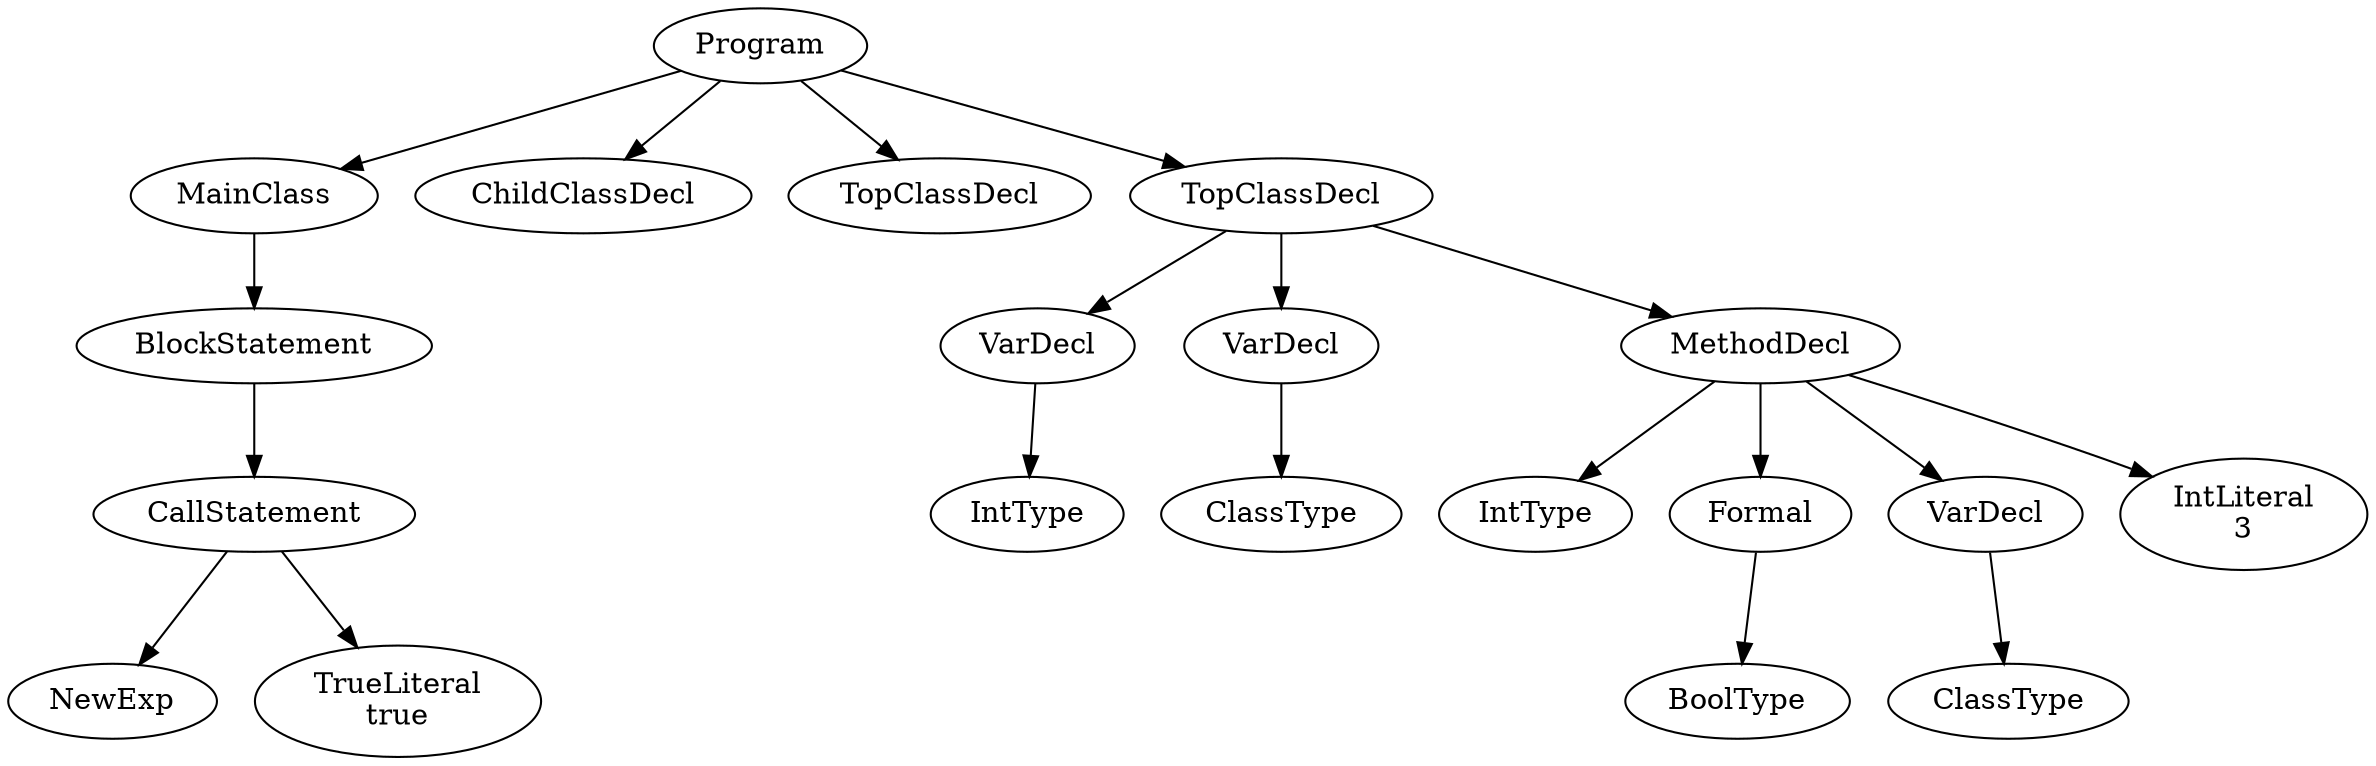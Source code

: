 digraph ASTGraph {
0 [ label="Program" ];
1 [ label="MainClass" ];
0 -> 1
2 [ label="BlockStatement" ];
1 -> 2
3 [ label="CallStatement" ];
2 -> 3
4 [ label="NewExp" ];
3 -> 4
5 [ label="TrueLiteral\ntrue" ];
3 -> 5
6 [ label="ChildClassDecl" ];
0 -> 6
7 [ label="TopClassDecl" ];
0 -> 7
8 [ label="TopClassDecl" ];
0 -> 8
9 [ label="VarDecl" ];
8 -> 9
10 [ label="IntType" ];
9 -> 10
11 [ label="VarDecl" ];
8 -> 11
12 [ label="ClassType" ];
11 -> 12
13 [ label="MethodDecl" ];
8 -> 13
14 [ label="IntType" ];
13 -> 14
15 [ label="Formal" ];
13 -> 15
16 [ label="BoolType" ];
15 -> 16
17 [ label="VarDecl" ];
13 -> 17
18 [ label="ClassType" ];
17 -> 18
19 [ label="IntLiteral\n3" ];
13 -> 19
}
